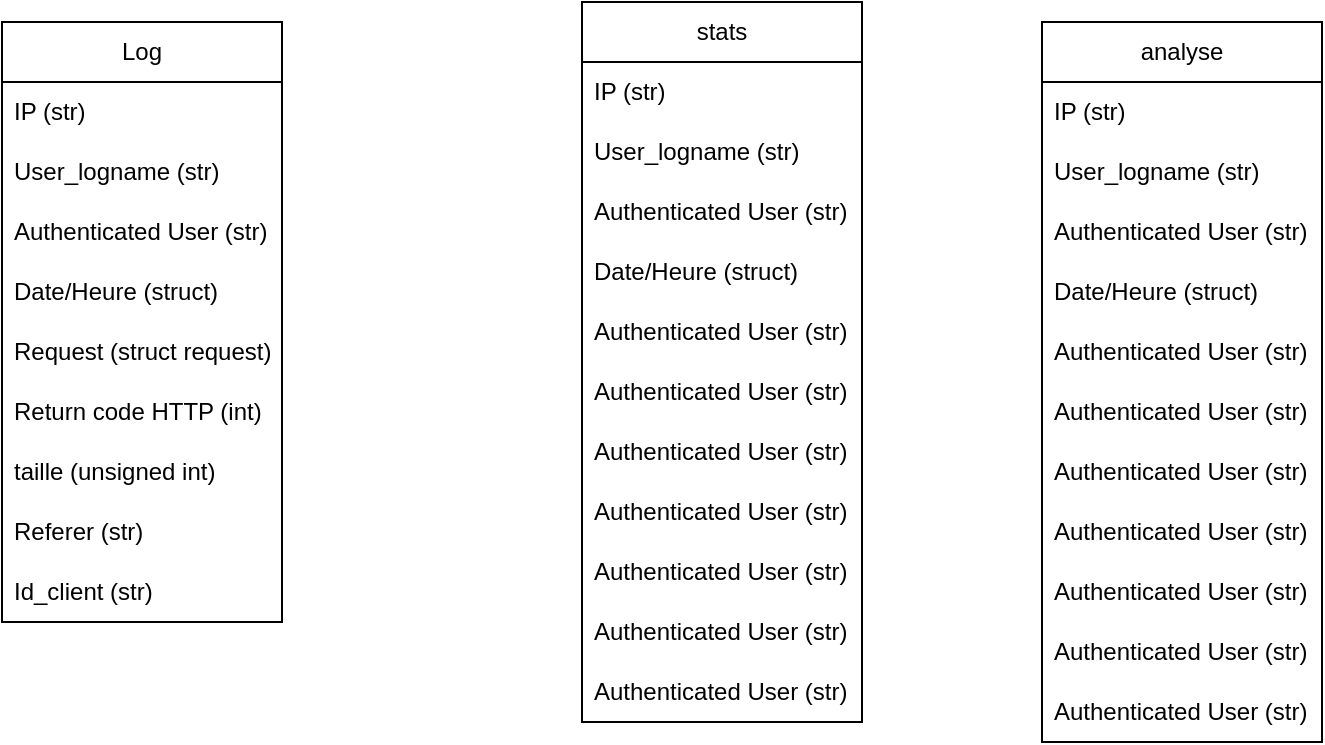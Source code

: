 <mxfile version="26.0.6">
  <diagram id="C5RBs43oDa-KdzZeNtuy" name="Page-1">
    <mxGraphModel dx="1213" dy="781" grid="1" gridSize="10" guides="1" tooltips="1" connect="1" arrows="1" fold="1" page="1" pageScale="1" pageWidth="827" pageHeight="1169" math="0" shadow="0">
      <root>
        <mxCell id="WIyWlLk6GJQsqaUBKTNV-0" />
        <mxCell id="WIyWlLk6GJQsqaUBKTNV-1" parent="WIyWlLk6GJQsqaUBKTNV-0" />
        <mxCell id="qixluM8RzJp4W4TrJGbc-0" value="Log" style="swimlane;fontStyle=0;childLayout=stackLayout;horizontal=1;startSize=30;horizontalStack=0;resizeParent=1;resizeParentMax=0;resizeLast=0;collapsible=1;marginBottom=0;whiteSpace=wrap;html=1;" vertex="1" parent="WIyWlLk6GJQsqaUBKTNV-1">
          <mxGeometry x="60" y="50" width="140" height="300" as="geometry">
            <mxRectangle x="100" y="70" width="60" height="30" as="alternateBounds" />
          </mxGeometry>
        </mxCell>
        <mxCell id="qixluM8RzJp4W4TrJGbc-1" value="IP (str)" style="text;strokeColor=none;fillColor=none;align=left;verticalAlign=middle;spacingLeft=4;spacingRight=4;overflow=hidden;points=[[0,0.5],[1,0.5]];portConstraint=eastwest;rotatable=0;whiteSpace=wrap;html=1;" vertex="1" parent="qixluM8RzJp4W4TrJGbc-0">
          <mxGeometry y="30" width="140" height="30" as="geometry" />
        </mxCell>
        <mxCell id="qixluM8RzJp4W4TrJGbc-2" value="User_logname (str)" style="text;strokeColor=none;fillColor=none;align=left;verticalAlign=middle;spacingLeft=4;spacingRight=4;overflow=hidden;points=[[0,0.5],[1,0.5]];portConstraint=eastwest;rotatable=0;whiteSpace=wrap;html=1;" vertex="1" parent="qixluM8RzJp4W4TrJGbc-0">
          <mxGeometry y="60" width="140" height="30" as="geometry" />
        </mxCell>
        <mxCell id="qixluM8RzJp4W4TrJGbc-3" value="Authenticated User (str)" style="text;strokeColor=none;fillColor=none;align=left;verticalAlign=middle;spacingLeft=4;spacingRight=4;overflow=hidden;points=[[0,0.5],[1,0.5]];portConstraint=eastwest;rotatable=0;whiteSpace=wrap;html=1;" vertex="1" parent="qixluM8RzJp4W4TrJGbc-0">
          <mxGeometry y="90" width="140" height="30" as="geometry" />
        </mxCell>
        <mxCell id="qixluM8RzJp4W4TrJGbc-4" value="Date/Heure (struct)" style="text;strokeColor=none;fillColor=none;align=left;verticalAlign=middle;spacingLeft=4;spacingRight=4;overflow=hidden;points=[[0,0.5],[1,0.5]];portConstraint=eastwest;rotatable=0;whiteSpace=wrap;html=1;" vertex="1" parent="qixluM8RzJp4W4TrJGbc-0">
          <mxGeometry y="120" width="140" height="30" as="geometry" />
        </mxCell>
        <mxCell id="qixluM8RzJp4W4TrJGbc-5" value="Request (struct request)" style="text;strokeColor=none;fillColor=none;align=left;verticalAlign=middle;spacingLeft=4;spacingRight=4;overflow=hidden;points=[[0,0.5],[1,0.5]];portConstraint=eastwest;rotatable=0;whiteSpace=wrap;html=1;" vertex="1" parent="qixluM8RzJp4W4TrJGbc-0">
          <mxGeometry y="150" width="140" height="30" as="geometry" />
        </mxCell>
        <mxCell id="qixluM8RzJp4W4TrJGbc-6" value="Return code HTTP (int)" style="text;strokeColor=none;fillColor=none;align=left;verticalAlign=middle;spacingLeft=4;spacingRight=4;overflow=hidden;points=[[0,0.5],[1,0.5]];portConstraint=eastwest;rotatable=0;whiteSpace=wrap;html=1;" vertex="1" parent="qixluM8RzJp4W4TrJGbc-0">
          <mxGeometry y="180" width="140" height="30" as="geometry" />
        </mxCell>
        <mxCell id="qixluM8RzJp4W4TrJGbc-7" value="taille (unsigned int)" style="text;strokeColor=none;fillColor=none;align=left;verticalAlign=middle;spacingLeft=4;spacingRight=4;overflow=hidden;points=[[0,0.5],[1,0.5]];portConstraint=eastwest;rotatable=0;whiteSpace=wrap;html=1;" vertex="1" parent="qixluM8RzJp4W4TrJGbc-0">
          <mxGeometry y="210" width="140" height="30" as="geometry" />
        </mxCell>
        <mxCell id="qixluM8RzJp4W4TrJGbc-8" value="Referer (str)" style="text;strokeColor=none;fillColor=none;align=left;verticalAlign=middle;spacingLeft=4;spacingRight=4;overflow=hidden;points=[[0,0.5],[1,0.5]];portConstraint=eastwest;rotatable=0;whiteSpace=wrap;html=1;" vertex="1" parent="qixluM8RzJp4W4TrJGbc-0">
          <mxGeometry y="240" width="140" height="30" as="geometry" />
        </mxCell>
        <mxCell id="qixluM8RzJp4W4TrJGbc-9" value="Id_client (str)" style="text;strokeColor=none;fillColor=none;align=left;verticalAlign=middle;spacingLeft=4;spacingRight=4;overflow=hidden;points=[[0,0.5],[1,0.5]];portConstraint=eastwest;rotatable=0;whiteSpace=wrap;html=1;" vertex="1" parent="qixluM8RzJp4W4TrJGbc-0">
          <mxGeometry y="270" width="140" height="30" as="geometry" />
        </mxCell>
        <mxCell id="qixluM8RzJp4W4TrJGbc-12" value="stats" style="swimlane;fontStyle=0;childLayout=stackLayout;horizontal=1;startSize=30;horizontalStack=0;resizeParent=1;resizeParentMax=0;resizeLast=0;collapsible=1;marginBottom=0;whiteSpace=wrap;html=1;" vertex="1" parent="WIyWlLk6GJQsqaUBKTNV-1">
          <mxGeometry x="350" y="40" width="140" height="360" as="geometry">
            <mxRectangle x="100" y="70" width="60" height="30" as="alternateBounds" />
          </mxGeometry>
        </mxCell>
        <mxCell id="qixluM8RzJp4W4TrJGbc-13" value="IP (str)" style="text;strokeColor=none;fillColor=none;align=left;verticalAlign=middle;spacingLeft=4;spacingRight=4;overflow=hidden;points=[[0,0.5],[1,0.5]];portConstraint=eastwest;rotatable=0;whiteSpace=wrap;html=1;" vertex="1" parent="qixluM8RzJp4W4TrJGbc-12">
          <mxGeometry y="30" width="140" height="30" as="geometry" />
        </mxCell>
        <mxCell id="qixluM8RzJp4W4TrJGbc-14" value="User_logname (str)" style="text;strokeColor=none;fillColor=none;align=left;verticalAlign=middle;spacingLeft=4;spacingRight=4;overflow=hidden;points=[[0,0.5],[1,0.5]];portConstraint=eastwest;rotatable=0;whiteSpace=wrap;html=1;" vertex="1" parent="qixluM8RzJp4W4TrJGbc-12">
          <mxGeometry y="60" width="140" height="30" as="geometry" />
        </mxCell>
        <mxCell id="qixluM8RzJp4W4TrJGbc-15" value="Authenticated User (str)" style="text;strokeColor=none;fillColor=none;align=left;verticalAlign=middle;spacingLeft=4;spacingRight=4;overflow=hidden;points=[[0,0.5],[1,0.5]];portConstraint=eastwest;rotatable=0;whiteSpace=wrap;html=1;" vertex="1" parent="qixluM8RzJp4W4TrJGbc-12">
          <mxGeometry y="90" width="140" height="30" as="geometry" />
        </mxCell>
        <mxCell id="qixluM8RzJp4W4TrJGbc-16" value="Date/Heure (struct)" style="text;strokeColor=none;fillColor=none;align=left;verticalAlign=middle;spacingLeft=4;spacingRight=4;overflow=hidden;points=[[0,0.5],[1,0.5]];portConstraint=eastwest;rotatable=0;whiteSpace=wrap;html=1;" vertex="1" parent="qixluM8RzJp4W4TrJGbc-12">
          <mxGeometry y="120" width="140" height="30" as="geometry" />
        </mxCell>
        <mxCell id="qixluM8RzJp4W4TrJGbc-17" value="Authenticated User (str)" style="text;strokeColor=none;fillColor=none;align=left;verticalAlign=middle;spacingLeft=4;spacingRight=4;overflow=hidden;points=[[0,0.5],[1,0.5]];portConstraint=eastwest;rotatable=0;whiteSpace=wrap;html=1;" vertex="1" parent="qixluM8RzJp4W4TrJGbc-12">
          <mxGeometry y="150" width="140" height="30" as="geometry" />
        </mxCell>
        <mxCell id="qixluM8RzJp4W4TrJGbc-18" value="Authenticated User (str)" style="text;strokeColor=none;fillColor=none;align=left;verticalAlign=middle;spacingLeft=4;spacingRight=4;overflow=hidden;points=[[0,0.5],[1,0.5]];portConstraint=eastwest;rotatable=0;whiteSpace=wrap;html=1;" vertex="1" parent="qixluM8RzJp4W4TrJGbc-12">
          <mxGeometry y="180" width="140" height="30" as="geometry" />
        </mxCell>
        <mxCell id="qixluM8RzJp4W4TrJGbc-19" value="Authenticated User (str)" style="text;strokeColor=none;fillColor=none;align=left;verticalAlign=middle;spacingLeft=4;spacingRight=4;overflow=hidden;points=[[0,0.5],[1,0.5]];portConstraint=eastwest;rotatable=0;whiteSpace=wrap;html=1;" vertex="1" parent="qixluM8RzJp4W4TrJGbc-12">
          <mxGeometry y="210" width="140" height="30" as="geometry" />
        </mxCell>
        <mxCell id="qixluM8RzJp4W4TrJGbc-20" value="Authenticated User (str)" style="text;strokeColor=none;fillColor=none;align=left;verticalAlign=middle;spacingLeft=4;spacingRight=4;overflow=hidden;points=[[0,0.5],[1,0.5]];portConstraint=eastwest;rotatable=0;whiteSpace=wrap;html=1;" vertex="1" parent="qixluM8RzJp4W4TrJGbc-12">
          <mxGeometry y="240" width="140" height="30" as="geometry" />
        </mxCell>
        <mxCell id="qixluM8RzJp4W4TrJGbc-21" value="Authenticated User (str)" style="text;strokeColor=none;fillColor=none;align=left;verticalAlign=middle;spacingLeft=4;spacingRight=4;overflow=hidden;points=[[0,0.5],[1,0.5]];portConstraint=eastwest;rotatable=0;whiteSpace=wrap;html=1;" vertex="1" parent="qixluM8RzJp4W4TrJGbc-12">
          <mxGeometry y="270" width="140" height="30" as="geometry" />
        </mxCell>
        <mxCell id="qixluM8RzJp4W4TrJGbc-22" value="Authenticated User (str)" style="text;strokeColor=none;fillColor=none;align=left;verticalAlign=middle;spacingLeft=4;spacingRight=4;overflow=hidden;points=[[0,0.5],[1,0.5]];portConstraint=eastwest;rotatable=0;whiteSpace=wrap;html=1;" vertex="1" parent="qixluM8RzJp4W4TrJGbc-12">
          <mxGeometry y="300" width="140" height="30" as="geometry" />
        </mxCell>
        <mxCell id="qixluM8RzJp4W4TrJGbc-23" value="Authenticated User (str)" style="text;strokeColor=none;fillColor=none;align=left;verticalAlign=middle;spacingLeft=4;spacingRight=4;overflow=hidden;points=[[0,0.5],[1,0.5]];portConstraint=eastwest;rotatable=0;whiteSpace=wrap;html=1;" vertex="1" parent="qixluM8RzJp4W4TrJGbc-12">
          <mxGeometry y="330" width="140" height="30" as="geometry" />
        </mxCell>
        <mxCell id="qixluM8RzJp4W4TrJGbc-24" value="analyse" style="swimlane;fontStyle=0;childLayout=stackLayout;horizontal=1;startSize=30;horizontalStack=0;resizeParent=1;resizeParentMax=0;resizeLast=0;collapsible=1;marginBottom=0;whiteSpace=wrap;html=1;" vertex="1" parent="WIyWlLk6GJQsqaUBKTNV-1">
          <mxGeometry x="580" y="50" width="140" height="360" as="geometry">
            <mxRectangle x="100" y="70" width="60" height="30" as="alternateBounds" />
          </mxGeometry>
        </mxCell>
        <mxCell id="qixluM8RzJp4W4TrJGbc-25" value="IP (str)" style="text;strokeColor=none;fillColor=none;align=left;verticalAlign=middle;spacingLeft=4;spacingRight=4;overflow=hidden;points=[[0,0.5],[1,0.5]];portConstraint=eastwest;rotatable=0;whiteSpace=wrap;html=1;" vertex="1" parent="qixluM8RzJp4W4TrJGbc-24">
          <mxGeometry y="30" width="140" height="30" as="geometry" />
        </mxCell>
        <mxCell id="qixluM8RzJp4W4TrJGbc-26" value="User_logname (str)" style="text;strokeColor=none;fillColor=none;align=left;verticalAlign=middle;spacingLeft=4;spacingRight=4;overflow=hidden;points=[[0,0.5],[1,0.5]];portConstraint=eastwest;rotatable=0;whiteSpace=wrap;html=1;" vertex="1" parent="qixluM8RzJp4W4TrJGbc-24">
          <mxGeometry y="60" width="140" height="30" as="geometry" />
        </mxCell>
        <mxCell id="qixluM8RzJp4W4TrJGbc-27" value="Authenticated User (str)" style="text;strokeColor=none;fillColor=none;align=left;verticalAlign=middle;spacingLeft=4;spacingRight=4;overflow=hidden;points=[[0,0.5],[1,0.5]];portConstraint=eastwest;rotatable=0;whiteSpace=wrap;html=1;" vertex="1" parent="qixluM8RzJp4W4TrJGbc-24">
          <mxGeometry y="90" width="140" height="30" as="geometry" />
        </mxCell>
        <mxCell id="qixluM8RzJp4W4TrJGbc-28" value="Date/Heure (struct)" style="text;strokeColor=none;fillColor=none;align=left;verticalAlign=middle;spacingLeft=4;spacingRight=4;overflow=hidden;points=[[0,0.5],[1,0.5]];portConstraint=eastwest;rotatable=0;whiteSpace=wrap;html=1;" vertex="1" parent="qixluM8RzJp4W4TrJGbc-24">
          <mxGeometry y="120" width="140" height="30" as="geometry" />
        </mxCell>
        <mxCell id="qixluM8RzJp4W4TrJGbc-29" value="Authenticated User (str)" style="text;strokeColor=none;fillColor=none;align=left;verticalAlign=middle;spacingLeft=4;spacingRight=4;overflow=hidden;points=[[0,0.5],[1,0.5]];portConstraint=eastwest;rotatable=0;whiteSpace=wrap;html=1;" vertex="1" parent="qixluM8RzJp4W4TrJGbc-24">
          <mxGeometry y="150" width="140" height="30" as="geometry" />
        </mxCell>
        <mxCell id="qixluM8RzJp4W4TrJGbc-30" value="Authenticated User (str)" style="text;strokeColor=none;fillColor=none;align=left;verticalAlign=middle;spacingLeft=4;spacingRight=4;overflow=hidden;points=[[0,0.5],[1,0.5]];portConstraint=eastwest;rotatable=0;whiteSpace=wrap;html=1;" vertex="1" parent="qixluM8RzJp4W4TrJGbc-24">
          <mxGeometry y="180" width="140" height="30" as="geometry" />
        </mxCell>
        <mxCell id="qixluM8RzJp4W4TrJGbc-31" value="Authenticated User (str)" style="text;strokeColor=none;fillColor=none;align=left;verticalAlign=middle;spacingLeft=4;spacingRight=4;overflow=hidden;points=[[0,0.5],[1,0.5]];portConstraint=eastwest;rotatable=0;whiteSpace=wrap;html=1;" vertex="1" parent="qixluM8RzJp4W4TrJGbc-24">
          <mxGeometry y="210" width="140" height="30" as="geometry" />
        </mxCell>
        <mxCell id="qixluM8RzJp4W4TrJGbc-32" value="Authenticated User (str)" style="text;strokeColor=none;fillColor=none;align=left;verticalAlign=middle;spacingLeft=4;spacingRight=4;overflow=hidden;points=[[0,0.5],[1,0.5]];portConstraint=eastwest;rotatable=0;whiteSpace=wrap;html=1;" vertex="1" parent="qixluM8RzJp4W4TrJGbc-24">
          <mxGeometry y="240" width="140" height="30" as="geometry" />
        </mxCell>
        <mxCell id="qixluM8RzJp4W4TrJGbc-33" value="Authenticated User (str)" style="text;strokeColor=none;fillColor=none;align=left;verticalAlign=middle;spacingLeft=4;spacingRight=4;overflow=hidden;points=[[0,0.5],[1,0.5]];portConstraint=eastwest;rotatable=0;whiteSpace=wrap;html=1;" vertex="1" parent="qixluM8RzJp4W4TrJGbc-24">
          <mxGeometry y="270" width="140" height="30" as="geometry" />
        </mxCell>
        <mxCell id="qixluM8RzJp4W4TrJGbc-34" value="Authenticated User (str)" style="text;strokeColor=none;fillColor=none;align=left;verticalAlign=middle;spacingLeft=4;spacingRight=4;overflow=hidden;points=[[0,0.5],[1,0.5]];portConstraint=eastwest;rotatable=0;whiteSpace=wrap;html=1;" vertex="1" parent="qixluM8RzJp4W4TrJGbc-24">
          <mxGeometry y="300" width="140" height="30" as="geometry" />
        </mxCell>
        <mxCell id="qixluM8RzJp4W4TrJGbc-35" value="Authenticated User (str)" style="text;strokeColor=none;fillColor=none;align=left;verticalAlign=middle;spacingLeft=4;spacingRight=4;overflow=hidden;points=[[0,0.5],[1,0.5]];portConstraint=eastwest;rotatable=0;whiteSpace=wrap;html=1;" vertex="1" parent="qixluM8RzJp4W4TrJGbc-24">
          <mxGeometry y="330" width="140" height="30" as="geometry" />
        </mxCell>
      </root>
    </mxGraphModel>
  </diagram>
</mxfile>
